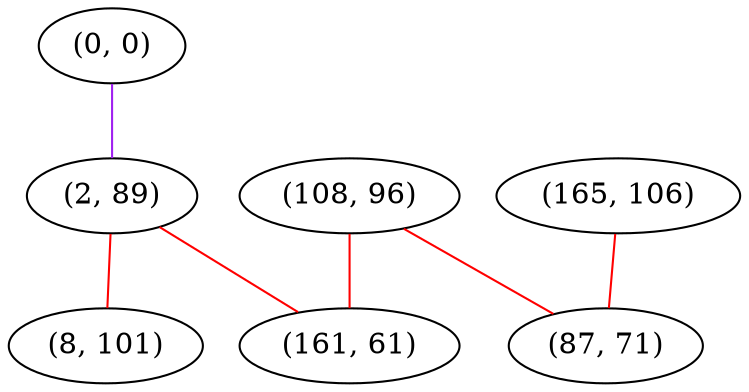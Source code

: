 graph "" {
"(0, 0)";
"(165, 106)";
"(108, 96)";
"(2, 89)";
"(161, 61)";
"(8, 101)";
"(87, 71)";
"(0, 0)" -- "(2, 89)"  [color=purple, key=0, weight=4];
"(165, 106)" -- "(87, 71)"  [color=red, key=0, weight=1];
"(108, 96)" -- "(161, 61)"  [color=red, key=0, weight=1];
"(108, 96)" -- "(87, 71)"  [color=red, key=0, weight=1];
"(2, 89)" -- "(161, 61)"  [color=red, key=0, weight=1];
"(2, 89)" -- "(8, 101)"  [color=red, key=0, weight=1];
}
